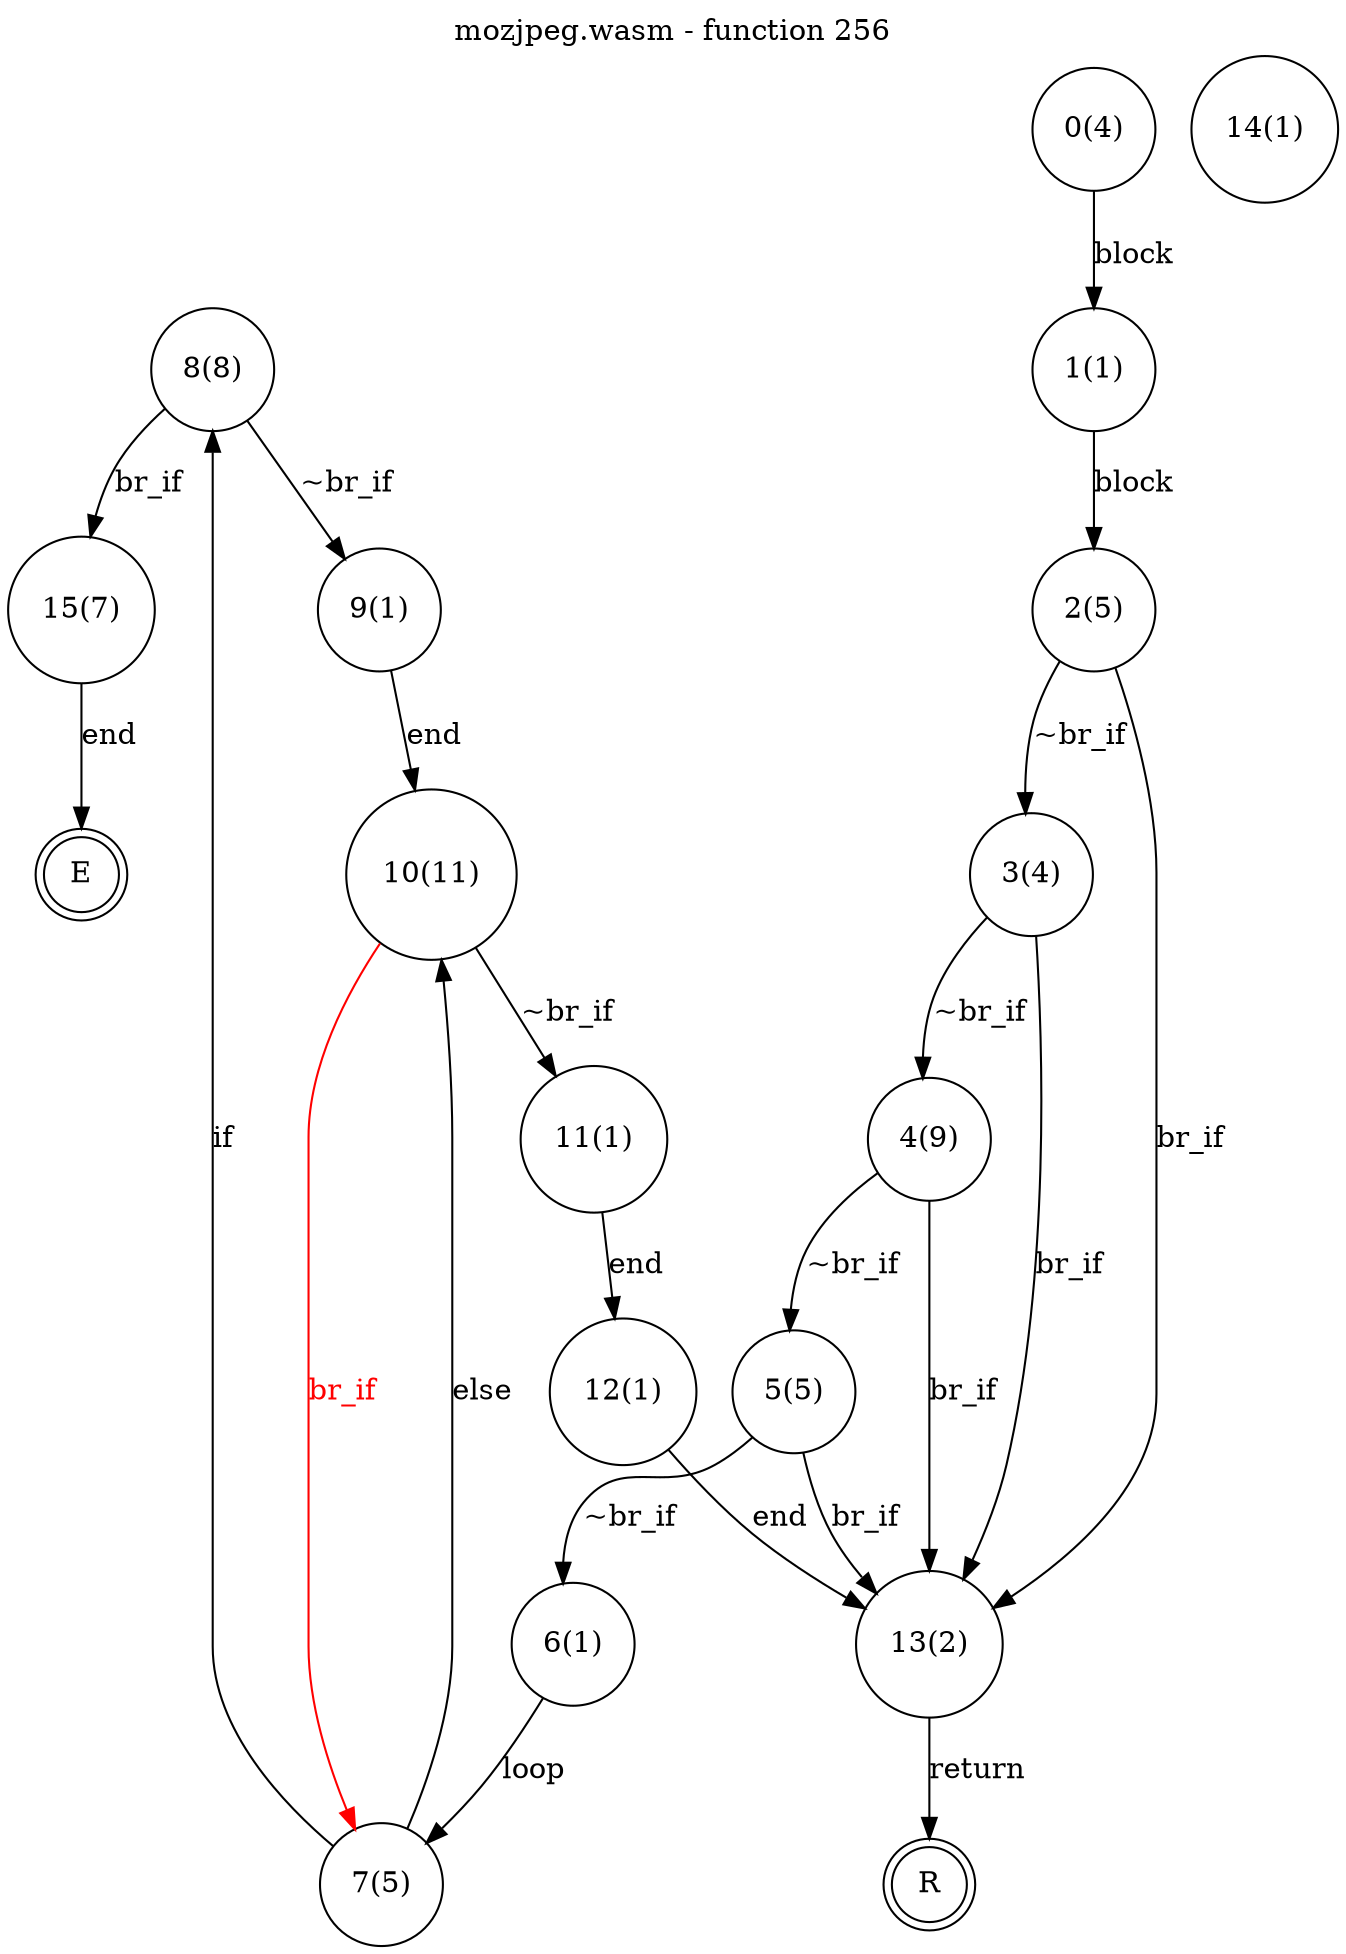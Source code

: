 digraph finite_state_machine {
    label = "mozjpeg.wasm - function 256"
    labelloc =  t
    labelfontsize = 16
    labelfontcolor = black
    labelfontname = "Helvetica"
    node [shape = doublecircle]; E R ;
node [shape=circle, fontcolor=black, style="", label="0(4)"]0
node [shape=circle, fontcolor=black, style="", label="1(1)"]1
node [shape=circle, fontcolor=black, style="", label="2(5)"]2
node [shape=circle, fontcolor=black, style="", label="3(4)"]3
node [shape=circle, fontcolor=black, style="", label="4(9)"]4
node [shape=circle, fontcolor=black, style="", label="5(5)"]5
node [shape=circle, fontcolor=black, style="", label="6(1)"]6
node [shape=circle, fontcolor=black, style="", label="7(5)"]7
node [shape=circle, fontcolor=black, style="", label="8(8)"]8
node [shape=circle, fontcolor=black, style="", label="9(1)"]9
node [shape=circle, fontcolor=black, style="", label="10(11)"]10
node [shape=circle, fontcolor=black, style="", label="11(1)"]11
node [shape=circle, fontcolor=black, style="", label="12(1)"]12
node [shape=circle, fontcolor=black, style="", label="13(2)"]13
node [shape=circle, fontcolor=black, style="", label="14(1)"]14
node [shape=circle, fontcolor=black, style="", label="15(7)"]15
node [shape=circle, fontcolor=black, style="", label="E"]E
node [shape=circle, fontcolor=black, style="", label="R"]R
    0 -> 1[label="block"];
    1 -> 2[label="block"];
    2 -> 3[label="~br_if"];
    2 -> 13[label="br_if"];
    3 -> 4[label="~br_if"];
    3 -> 13[label="br_if"];
    4 -> 5[label="~br_if"];
    4 -> 13[label="br_if"];
    5 -> 6[label="~br_if"];
    5 -> 13[label="br_if"];
    6 -> 7[label="loop"];
    7 -> 8[label="if"];
    7 -> 10[label="else"];
    8 -> 9[label="~br_if"];
    8 -> 15[label="br_if"];
    9 -> 10[label="end"];
    10 -> 11[label="~br_if"];
    10 -> 7[color="red" fontcolor="red" label="br_if"];
    11 -> 12[label="end"];
    12 -> 13[label="end"];
    13 -> R[label="return"];
    15 -> E[label="end"];
}
